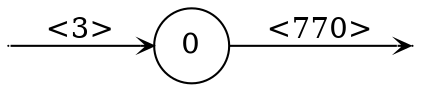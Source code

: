 digraph
{
  vcsn_context = "{ε} → ℝ"
  rankdir = LR
  edge [arrowhead = vee, arrowsize = .6]
  {
    node [shape = point, width = 0]
    I0
    F0
  }
  {
    node [shape = circle, style = rounded, width = 0.5]
    0
  }
  I0 -> 0 [label = "<3>"]
  0 -> F0 [label = "<770>"]
}
